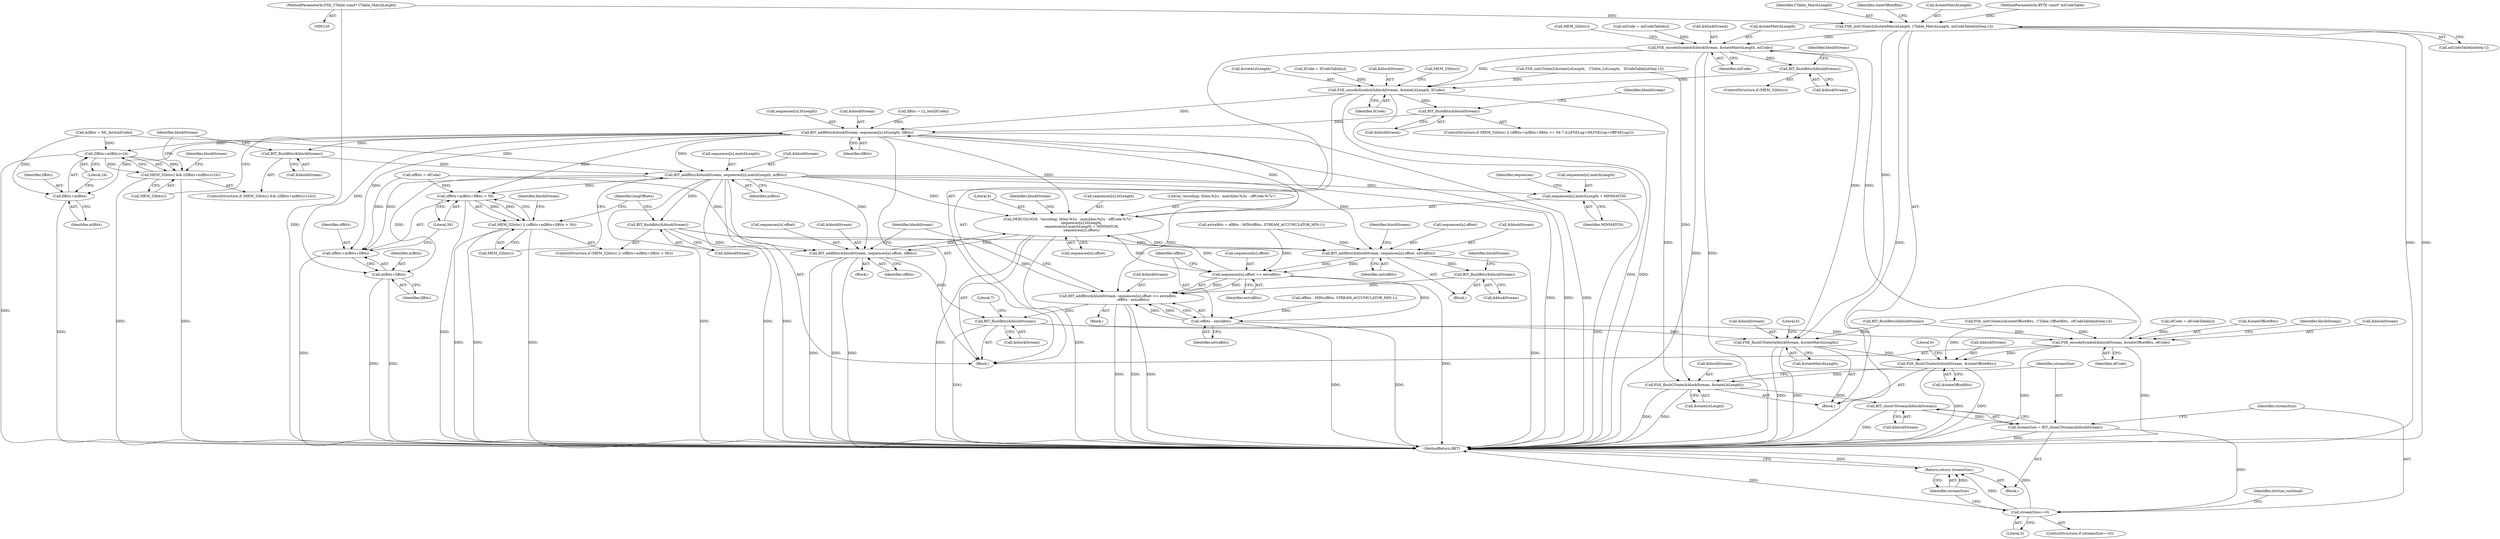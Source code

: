 digraph "0_zstd_3e5cdf1b6a85843e991d7d10f6a2567c15580da0_2@pointer" {
"1000123" [label="(MethodParameterIn,FSE_CTable const* CTable_MatchLength)"];
"1000159" [label="(Call,FSE_initCState2(&stateMatchLength, CTable_MatchLength, mlCodeTable[nbSeq-1]))"];
"1000377" [label="(Call,FSE_encodeSymbol(&blockStream, &stateMatchLength, mlCode))"];
"1000385" [label="(Call,BIT_flushBits(&blockStream))"];
"1000388" [label="(Call,FSE_encodeSymbol(&blockStream, &stateLitLength, llCode))"];
"1000412" [label="(Call,BIT_flushBits(&blockStream))"];
"1000415" [label="(Call,BIT_addBits(&blockStream, sequences[n].litLength, llBits))"];
"1000351" [label="(Call,DEBUGLOG(6, \"encoding: litlen:%2u - matchlen:%2u - offCode:%7u\",\n                        sequences[n].litLength,\n                        sequences[n].matchLength + MINMATCH,\n                        sequences[n].offset))"];
"1000473" [label="(Call,BIT_addBits(&blockStream, sequences[n].offset, extraBits))"];
"1000482" [label="(Call,BIT_flushBits(&blockStream))"];
"1000485" [label="(Call,BIT_addBits(&blockStream, sequences[n].offset >> extraBits,\n                            ofBits - extraBits))"];
"1000509" [label="(Call,BIT_flushBits(&blockStream))"];
"1000371" [label="(Call,FSE_encodeSymbol(&blockStream, &stateOffsetBits, ofCode))"];
"1000541" [label="(Call,FSE_flushCState(&blockStream, &stateOffsetBits))"];
"1000552" [label="(Call,FSE_flushCState(&blockStream, &stateLitLength))"];
"1000561" [label="(Call,BIT_closeCStream(&blockStream))"];
"1000559" [label="(Call,streamSize = BIT_closeCStream(&blockStream))"];
"1000565" [label="(Call,streamSize==0)"];
"1000571" [label="(Return,return streamSize;)"];
"1000530" [label="(Call,FSE_flushCState(&blockStream, &stateMatchLength))"];
"1000488" [label="(Call,sequences[n].offset >> extraBits)"];
"1000495" [label="(Call,ofBits - extraBits)"];
"1000500" [label="(Call,BIT_addBits(&blockStream, sequences[n].offset, ofBits))"];
"1000427" [label="(Call,(llBits+mlBits)>24)"];
"1000425" [label="(Call,MEM_32bits() && ((llBits+mlBits)>24))"];
"1000428" [label="(Call,llBits+mlBits)"];
"1000432" [label="(Call,BIT_flushBits(&blockStream))"];
"1000435" [label="(Call,BIT_addBits(&blockStream, sequences[n].matchLength, mlBits))"];
"1000359" [label="(Call,sequences[n].matchLength + MINMATCH)"];
"1000447" [label="(Call,ofBits+mlBits+llBits > 56)"];
"1000445" [label="(Call,MEM_32bits() || (ofBits+mlBits+llBits > 56))"];
"1000448" [label="(Call,ofBits+mlBits+llBits)"];
"1000450" [label="(Call,mlBits+llBits)"];
"1000454" [label="(Call,BIT_flushBits(&blockStream))"];
"1000389" [label="(Call,&blockStream)"];
"1000386" [label="(Call,&blockStream)"];
"1000378" [label="(Call,&blockStream)"];
"1000359" [label="(Call,sequences[n].matchLength + MINMATCH)"];
"1000560" [label="(Identifier,streamSize)"];
"1000555" [label="(Call,&stateLitLength)"];
"1000425" [label="(Call,MEM_32bits() && ((llBits+mlBits)>24))"];
"1000430" [label="(Identifier,mlBits)"];
"1000177" [label="(Call,FSE_initCState2(&stateLitLength,   CTable_LitLength,   llCodeTable[nbSeq-1]))"];
"1000444" [label="(ControlStructure,if (MEM_32bits() || (ofBits+mlBits+llBits > 56)))"];
"1000456" [label="(Identifier,blockStream)"];
"1000567" [label="(Literal,0)"];
"1000503" [label="(Call,sequences[n].offset)"];
"1000428" [label="(Call,llBits+mlBits)"];
"1000488" [label="(Call,sequences[n].offset >> extraBits)"];
"1000380" [label="(Call,&stateMatchLength)"];
"1000472" [label="(Block,)"];
"1000413" [label="(Call,&blockStream)"];
"1000324" [label="(Call,ofCode = ofCodeTable[n])"];
"1000433" [label="(Call,&blockStream)"];
"1000565" [label="(Call,streamSize==0)"];
"1000541" [label="(Call,FSE_flushCState(&blockStream, &stateOffsetBits))"];
"1000489" [label="(Call,sequences[n].offset)"];
"1000159" [label="(Call,FSE_initCState2(&stateMatchLength, CTable_MatchLength, mlCodeTable[nbSeq-1]))"];
"1000384" [label="(Call,MEM_32bits())"];
"1000377" [label="(Call,FSE_encodeSymbol(&blockStream, &stateMatchLength, mlCode))"];
"1000396" [label="(Call,MEM_32bits())"];
"1000557" [label="(Block,)"];
"1000376" [label="(Identifier,ofCode)"];
"1000374" [label="(Call,&stateOffsetBits)"];
"1000536" [label="(Literal,6)"];
"1000463" [label="(Call,ofBits - MIN(ofBits, STREAM_ACCUMULATOR_MIN-1))"];
"1000451" [label="(Identifier,mlBits)"];
"1000373" [label="(Identifier,blockStream)"];
"1000511" [label="(Identifier,blockStream)"];
"1000385" [label="(Call,BIT_flushBits(&blockStream))"];
"1000432" [label="(Call,BIT_flushBits(&blockStream))"];
"1000448" [label="(Call,ofBits+mlBits+llBits)"];
"1000450" [label="(Call,mlBits+llBits)"];
"1000330" [label="(Call,mlCode = mlCodeTable[n])"];
"1000544" [label="(Call,&stateOffsetBits)"];
"1000170" [label="(Identifier,stateOffsetBits)"];
"1000336" [label="(Call,llBits = LL_bits[llCode])"];
"1000431" [label="(Literal,24)"];
"1000510" [label="(Call,&blockStream)"];
"1000531" [label="(Call,&blockStream)"];
"1000486" [label="(Call,&blockStream)"];
"1000461" [label="(Call,extraBits = ofBits - MIN(ofBits, STREAM_ACCUMULATOR_MIN-1))"];
"1000447" [label="(Call,ofBits+mlBits+llBits > 56)"];
"1000132" [label="(Block,)"];
"1000300" [label="(Call,BIT_flushBits(&blockStream))"];
"1000417" [label="(Identifier,blockStream)"];
"1000382" [label="(Identifier,mlCode)"];
"1000485" [label="(Call,BIT_addBits(&blockStream, sequences[n].offset >> extraBits,\n                            ofBits - extraBits))"];
"1000487" [label="(Identifier,blockStream)"];
"1000412" [label="(Call,BIT_flushBits(&blockStream))"];
"1000168" [label="(Call,FSE_initCState2(&stateOffsetBits,  CTable_OffsetBits,  ofCodeTable[nbSeq-1]))"];
"1000495" [label="(Call,ofBits - extraBits)"];
"1000418" [label="(Call,sequences[n].litLength)"];
"1000513" [label="(Literal,7)"];
"1000390" [label="(Identifier,blockStream)"];
"1000354" [label="(Call,sequences[n].litLength)"];
"1000459" [label="(Block,)"];
"1000427" [label="(Call,(llBits+mlBits)>24)"];
"1000449" [label="(Identifier,ofBits)"];
"1000415" [label="(Call,BIT_addBits(&blockStream, sequences[n].litLength, llBits))"];
"1000553" [label="(Call,&blockStream)"];
"1000496" [label="(Identifier,ofBits)"];
"1000452" [label="(Identifier,llBits)"];
"1000497" [label="(Identifier,extraBits)"];
"1000446" [label="(Call,MEM_32bits())"];
"1000508" [label="(Identifier,ofBits)"];
"1000453" [label="(Literal,56)"];
"1000533" [label="(Call,&stateMatchLength)"];
"1000436" [label="(Call,&blockStream)"];
"1000481" [label="(Identifier,extraBits)"];
"1000484" [label="(Identifier,blockStream)"];
"1000559" [label="(Call,streamSize = BIT_closeCStream(&blockStream))"];
"1000435" [label="(Call,BIT_addBits(&blockStream, sequences[n].matchLength, mlBits))"];
"1000499" [label="(Block,)"];
"1000360" [label="(Call,sequences[n].matchLength)"];
"1000443" [label="(Identifier,mlBits)"];
"1000391" [label="(Call,&stateLitLength)"];
"1000316" [label="(Block,)"];
"1000123" [label="(MethodParameterIn,FSE_CTable const* CTable_MatchLength)"];
"1000160" [label="(Call,&stateMatchLength)"];
"1000445" [label="(Call,MEM_32bits() || (ofBits+mlBits+llBits > 56))"];
"1000366" [label="(Call,sequences[n].offset)"];
"1000501" [label="(Call,&blockStream)"];
"1000383" [label="(ControlStructure,if (MEM_32bits()))"];
"1000552" [label="(Call,FSE_flushCState(&blockStream, &stateLitLength))"];
"1000424" [label="(ControlStructure,if (MEM_32bits() && ((llBits+mlBits)>24)))"];
"1000438" [label="(Call,sequences[n].matchLength)"];
"1000365" [label="(Identifier,MINMATCH)"];
"1000494" [label="(Identifier,extraBits)"];
"1000458" [label="(Identifier,longOffsets)"];
"1000379" [label="(Identifier,blockStream)"];
"1000542" [label="(Call,&blockStream)"];
"1000547" [label="(Literal,6)"];
"1000509" [label="(Call,BIT_flushBits(&blockStream))"];
"1000353" [label="(Literal,\"encoding: litlen:%2u - matchlen:%2u - offCode:%7u\")"];
"1000371" [label="(Call,FSE_encodeSymbol(&blockStream, &stateOffsetBits, ofCode))"];
"1000561" [label="(Call,BIT_closeCStream(&blockStream))"];
"1000564" [label="(ControlStructure,if (streamSize==0))"];
"1000163" [label="(Call,mlCodeTable[nbSeq-1])"];
"1000429" [label="(Identifier,llBits)"];
"1000454" [label="(Call,BIT_flushBits(&blockStream))"];
"1000393" [label="(Identifier,llCode)"];
"1000124" [label="(MethodParameterIn,BYTE const* mlCodeTable)"];
"1000476" [label="(Call,sequences[n].offset)"];
"1000562" [label="(Call,&blockStream)"];
"1000423" [label="(Identifier,llBits)"];
"1000570" [label="(Identifier,dstSize_tooSmall)"];
"1000372" [label="(Call,&blockStream)"];
"1000426" [label="(Call,MEM_32bits())"];
"1000437" [label="(Identifier,blockStream)"];
"1000530" [label="(Call,FSE_flushCState(&blockStream, &stateMatchLength))"];
"1000572" [label="(Identifier,streamSize)"];
"1000482" [label="(Call,BIT_flushBits(&blockStream))"];
"1000483" [label="(Call,&blockStream)"];
"1000473" [label="(Call,BIT_addBits(&blockStream, sequences[n].offset, extraBits))"];
"1000342" [label="(Call,ofBits = ofCode)"];
"1000346" [label="(Call,mlBits = ML_bits[mlCode])"];
"1000566" [label="(Identifier,streamSize)"];
"1000571" [label="(Return,return streamSize;)"];
"1000368" [label="(Identifier,sequences)"];
"1000388" [label="(Call,FSE_encodeSymbol(&blockStream, &stateLitLength, llCode))"];
"1000394" [label="(ControlStructure,if (MEM_32bits() || (ofBits+mlBits+llBits >= 64-7-(LLFSELog+MLFSELog+OffFSELog))))"];
"1000434" [label="(Identifier,blockStream)"];
"1000351" [label="(Call,DEBUGLOG(6, \"encoding: litlen:%2u - matchlen:%2u - offCode:%7u\",\n                        sequences[n].litLength,\n                        sequences[n].matchLength + MINMATCH,\n                        sequences[n].offset))"];
"1000162" [label="(Identifier,CTable_MatchLength)"];
"1000416" [label="(Call,&blockStream)"];
"1000573" [label="(MethodReturn,RET)"];
"1000500" [label="(Call,BIT_addBits(&blockStream, sequences[n].offset, ofBits))"];
"1000318" [label="(Call,llCode = llCodeTable[n])"];
"1000455" [label="(Call,&blockStream)"];
"1000474" [label="(Call,&blockStream)"];
"1000352" [label="(Literal,6)"];
"1000123" -> "1000120"  [label="AST: "];
"1000123" -> "1000573"  [label="DDG: "];
"1000123" -> "1000159"  [label="DDG: "];
"1000159" -> "1000132"  [label="AST: "];
"1000159" -> "1000163"  [label="CFG: "];
"1000160" -> "1000159"  [label="AST: "];
"1000162" -> "1000159"  [label="AST: "];
"1000163" -> "1000159"  [label="AST: "];
"1000170" -> "1000159"  [label="CFG: "];
"1000159" -> "1000573"  [label="DDG: "];
"1000159" -> "1000573"  [label="DDG: "];
"1000159" -> "1000573"  [label="DDG: "];
"1000124" -> "1000159"  [label="DDG: "];
"1000159" -> "1000377"  [label="DDG: "];
"1000159" -> "1000530"  [label="DDG: "];
"1000377" -> "1000316"  [label="AST: "];
"1000377" -> "1000382"  [label="CFG: "];
"1000378" -> "1000377"  [label="AST: "];
"1000380" -> "1000377"  [label="AST: "];
"1000382" -> "1000377"  [label="AST: "];
"1000384" -> "1000377"  [label="CFG: "];
"1000377" -> "1000573"  [label="DDG: "];
"1000377" -> "1000573"  [label="DDG: "];
"1000371" -> "1000377"  [label="DDG: "];
"1000330" -> "1000377"  [label="DDG: "];
"1000377" -> "1000385"  [label="DDG: "];
"1000377" -> "1000388"  [label="DDG: "];
"1000377" -> "1000530"  [label="DDG: "];
"1000385" -> "1000383"  [label="AST: "];
"1000385" -> "1000386"  [label="CFG: "];
"1000386" -> "1000385"  [label="AST: "];
"1000390" -> "1000385"  [label="CFG: "];
"1000385" -> "1000388"  [label="DDG: "];
"1000388" -> "1000316"  [label="AST: "];
"1000388" -> "1000393"  [label="CFG: "];
"1000389" -> "1000388"  [label="AST: "];
"1000391" -> "1000388"  [label="AST: "];
"1000393" -> "1000388"  [label="AST: "];
"1000396" -> "1000388"  [label="CFG: "];
"1000388" -> "1000573"  [label="DDG: "];
"1000388" -> "1000573"  [label="DDG: "];
"1000177" -> "1000388"  [label="DDG: "];
"1000318" -> "1000388"  [label="DDG: "];
"1000388" -> "1000412"  [label="DDG: "];
"1000388" -> "1000415"  [label="DDG: "];
"1000388" -> "1000552"  [label="DDG: "];
"1000412" -> "1000394"  [label="AST: "];
"1000412" -> "1000413"  [label="CFG: "];
"1000413" -> "1000412"  [label="AST: "];
"1000417" -> "1000412"  [label="CFG: "];
"1000412" -> "1000415"  [label="DDG: "];
"1000415" -> "1000316"  [label="AST: "];
"1000415" -> "1000423"  [label="CFG: "];
"1000416" -> "1000415"  [label="AST: "];
"1000418" -> "1000415"  [label="AST: "];
"1000423" -> "1000415"  [label="AST: "];
"1000426" -> "1000415"  [label="CFG: "];
"1000415" -> "1000573"  [label="DDG: "];
"1000415" -> "1000573"  [label="DDG: "];
"1000415" -> "1000573"  [label="DDG: "];
"1000415" -> "1000351"  [label="DDG: "];
"1000351" -> "1000415"  [label="DDG: "];
"1000336" -> "1000415"  [label="DDG: "];
"1000415" -> "1000427"  [label="DDG: "];
"1000415" -> "1000428"  [label="DDG: "];
"1000415" -> "1000432"  [label="DDG: "];
"1000415" -> "1000435"  [label="DDG: "];
"1000415" -> "1000447"  [label="DDG: "];
"1000415" -> "1000448"  [label="DDG: "];
"1000415" -> "1000450"  [label="DDG: "];
"1000351" -> "1000316"  [label="AST: "];
"1000351" -> "1000366"  [label="CFG: "];
"1000352" -> "1000351"  [label="AST: "];
"1000353" -> "1000351"  [label="AST: "];
"1000354" -> "1000351"  [label="AST: "];
"1000359" -> "1000351"  [label="AST: "];
"1000366" -> "1000351"  [label="AST: "];
"1000373" -> "1000351"  [label="CFG: "];
"1000351" -> "1000573"  [label="DDG: "];
"1000351" -> "1000573"  [label="DDG: "];
"1000435" -> "1000351"  [label="DDG: "];
"1000488" -> "1000351"  [label="DDG: "];
"1000500" -> "1000351"  [label="DDG: "];
"1000351" -> "1000473"  [label="DDG: "];
"1000351" -> "1000488"  [label="DDG: "];
"1000351" -> "1000500"  [label="DDG: "];
"1000473" -> "1000472"  [label="AST: "];
"1000473" -> "1000481"  [label="CFG: "];
"1000474" -> "1000473"  [label="AST: "];
"1000476" -> "1000473"  [label="AST: "];
"1000481" -> "1000473"  [label="AST: "];
"1000484" -> "1000473"  [label="CFG: "];
"1000473" -> "1000573"  [label="DDG: "];
"1000454" -> "1000473"  [label="DDG: "];
"1000435" -> "1000473"  [label="DDG: "];
"1000461" -> "1000473"  [label="DDG: "];
"1000473" -> "1000482"  [label="DDG: "];
"1000473" -> "1000488"  [label="DDG: "];
"1000473" -> "1000488"  [label="DDG: "];
"1000482" -> "1000472"  [label="AST: "];
"1000482" -> "1000483"  [label="CFG: "];
"1000483" -> "1000482"  [label="AST: "];
"1000487" -> "1000482"  [label="CFG: "];
"1000482" -> "1000485"  [label="DDG: "];
"1000485" -> "1000459"  [label="AST: "];
"1000485" -> "1000495"  [label="CFG: "];
"1000486" -> "1000485"  [label="AST: "];
"1000488" -> "1000485"  [label="AST: "];
"1000495" -> "1000485"  [label="AST: "];
"1000511" -> "1000485"  [label="CFG: "];
"1000485" -> "1000573"  [label="DDG: "];
"1000485" -> "1000573"  [label="DDG: "];
"1000485" -> "1000573"  [label="DDG: "];
"1000454" -> "1000485"  [label="DDG: "];
"1000435" -> "1000485"  [label="DDG: "];
"1000488" -> "1000485"  [label="DDG: "];
"1000488" -> "1000485"  [label="DDG: "];
"1000495" -> "1000485"  [label="DDG: "];
"1000495" -> "1000485"  [label="DDG: "];
"1000485" -> "1000509"  [label="DDG: "];
"1000509" -> "1000316"  [label="AST: "];
"1000509" -> "1000510"  [label="CFG: "];
"1000510" -> "1000509"  [label="AST: "];
"1000513" -> "1000509"  [label="CFG: "];
"1000509" -> "1000573"  [label="DDG: "];
"1000509" -> "1000371"  [label="DDG: "];
"1000500" -> "1000509"  [label="DDG: "];
"1000509" -> "1000530"  [label="DDG: "];
"1000371" -> "1000316"  [label="AST: "];
"1000371" -> "1000376"  [label="CFG: "];
"1000372" -> "1000371"  [label="AST: "];
"1000374" -> "1000371"  [label="AST: "];
"1000376" -> "1000371"  [label="AST: "];
"1000379" -> "1000371"  [label="CFG: "];
"1000371" -> "1000573"  [label="DDG: "];
"1000371" -> "1000573"  [label="DDG: "];
"1000300" -> "1000371"  [label="DDG: "];
"1000168" -> "1000371"  [label="DDG: "];
"1000324" -> "1000371"  [label="DDG: "];
"1000371" -> "1000541"  [label="DDG: "];
"1000541" -> "1000132"  [label="AST: "];
"1000541" -> "1000544"  [label="CFG: "];
"1000542" -> "1000541"  [label="AST: "];
"1000544" -> "1000541"  [label="AST: "];
"1000547" -> "1000541"  [label="CFG: "];
"1000541" -> "1000573"  [label="DDG: "];
"1000541" -> "1000573"  [label="DDG: "];
"1000530" -> "1000541"  [label="DDG: "];
"1000168" -> "1000541"  [label="DDG: "];
"1000541" -> "1000552"  [label="DDG: "];
"1000552" -> "1000132"  [label="AST: "];
"1000552" -> "1000555"  [label="CFG: "];
"1000553" -> "1000552"  [label="AST: "];
"1000555" -> "1000552"  [label="AST: "];
"1000560" -> "1000552"  [label="CFG: "];
"1000552" -> "1000573"  [label="DDG: "];
"1000552" -> "1000573"  [label="DDG: "];
"1000177" -> "1000552"  [label="DDG: "];
"1000552" -> "1000561"  [label="DDG: "];
"1000561" -> "1000559"  [label="AST: "];
"1000561" -> "1000562"  [label="CFG: "];
"1000562" -> "1000561"  [label="AST: "];
"1000559" -> "1000561"  [label="CFG: "];
"1000561" -> "1000573"  [label="DDG: "];
"1000561" -> "1000559"  [label="DDG: "];
"1000559" -> "1000557"  [label="AST: "];
"1000560" -> "1000559"  [label="AST: "];
"1000566" -> "1000559"  [label="CFG: "];
"1000559" -> "1000573"  [label="DDG: "];
"1000559" -> "1000565"  [label="DDG: "];
"1000565" -> "1000564"  [label="AST: "];
"1000565" -> "1000567"  [label="CFG: "];
"1000566" -> "1000565"  [label="AST: "];
"1000567" -> "1000565"  [label="AST: "];
"1000570" -> "1000565"  [label="CFG: "];
"1000572" -> "1000565"  [label="CFG: "];
"1000565" -> "1000573"  [label="DDG: "];
"1000565" -> "1000573"  [label="DDG: "];
"1000565" -> "1000571"  [label="DDG: "];
"1000571" -> "1000557"  [label="AST: "];
"1000571" -> "1000572"  [label="CFG: "];
"1000572" -> "1000571"  [label="AST: "];
"1000573" -> "1000571"  [label="CFG: "];
"1000571" -> "1000573"  [label="DDG: "];
"1000572" -> "1000571"  [label="DDG: "];
"1000530" -> "1000132"  [label="AST: "];
"1000530" -> "1000533"  [label="CFG: "];
"1000531" -> "1000530"  [label="AST: "];
"1000533" -> "1000530"  [label="AST: "];
"1000536" -> "1000530"  [label="CFG: "];
"1000530" -> "1000573"  [label="DDG: "];
"1000530" -> "1000573"  [label="DDG: "];
"1000300" -> "1000530"  [label="DDG: "];
"1000488" -> "1000494"  [label="CFG: "];
"1000489" -> "1000488"  [label="AST: "];
"1000494" -> "1000488"  [label="AST: "];
"1000496" -> "1000488"  [label="CFG: "];
"1000488" -> "1000573"  [label="DDG: "];
"1000461" -> "1000488"  [label="DDG: "];
"1000488" -> "1000495"  [label="DDG: "];
"1000495" -> "1000497"  [label="CFG: "];
"1000496" -> "1000495"  [label="AST: "];
"1000497" -> "1000495"  [label="AST: "];
"1000495" -> "1000573"  [label="DDG: "];
"1000495" -> "1000573"  [label="DDG: "];
"1000463" -> "1000495"  [label="DDG: "];
"1000500" -> "1000499"  [label="AST: "];
"1000500" -> "1000508"  [label="CFG: "];
"1000501" -> "1000500"  [label="AST: "];
"1000503" -> "1000500"  [label="AST: "];
"1000508" -> "1000500"  [label="AST: "];
"1000511" -> "1000500"  [label="CFG: "];
"1000500" -> "1000573"  [label="DDG: "];
"1000500" -> "1000573"  [label="DDG: "];
"1000500" -> "1000573"  [label="DDG: "];
"1000454" -> "1000500"  [label="DDG: "];
"1000435" -> "1000500"  [label="DDG: "];
"1000342" -> "1000500"  [label="DDG: "];
"1000427" -> "1000425"  [label="AST: "];
"1000427" -> "1000431"  [label="CFG: "];
"1000428" -> "1000427"  [label="AST: "];
"1000431" -> "1000427"  [label="AST: "];
"1000425" -> "1000427"  [label="CFG: "];
"1000427" -> "1000573"  [label="DDG: "];
"1000427" -> "1000425"  [label="DDG: "];
"1000427" -> "1000425"  [label="DDG: "];
"1000346" -> "1000427"  [label="DDG: "];
"1000425" -> "1000424"  [label="AST: "];
"1000425" -> "1000426"  [label="CFG: "];
"1000426" -> "1000425"  [label="AST: "];
"1000434" -> "1000425"  [label="CFG: "];
"1000437" -> "1000425"  [label="CFG: "];
"1000425" -> "1000573"  [label="DDG: "];
"1000425" -> "1000573"  [label="DDG: "];
"1000428" -> "1000430"  [label="CFG: "];
"1000429" -> "1000428"  [label="AST: "];
"1000430" -> "1000428"  [label="AST: "];
"1000431" -> "1000428"  [label="CFG: "];
"1000428" -> "1000573"  [label="DDG: "];
"1000346" -> "1000428"  [label="DDG: "];
"1000432" -> "1000424"  [label="AST: "];
"1000432" -> "1000433"  [label="CFG: "];
"1000433" -> "1000432"  [label="AST: "];
"1000437" -> "1000432"  [label="CFG: "];
"1000432" -> "1000435"  [label="DDG: "];
"1000435" -> "1000316"  [label="AST: "];
"1000435" -> "1000443"  [label="CFG: "];
"1000436" -> "1000435"  [label="AST: "];
"1000438" -> "1000435"  [label="AST: "];
"1000443" -> "1000435"  [label="AST: "];
"1000446" -> "1000435"  [label="CFG: "];
"1000435" -> "1000573"  [label="DDG: "];
"1000435" -> "1000573"  [label="DDG: "];
"1000435" -> "1000573"  [label="DDG: "];
"1000435" -> "1000359"  [label="DDG: "];
"1000346" -> "1000435"  [label="DDG: "];
"1000435" -> "1000447"  [label="DDG: "];
"1000435" -> "1000448"  [label="DDG: "];
"1000435" -> "1000450"  [label="DDG: "];
"1000435" -> "1000454"  [label="DDG: "];
"1000359" -> "1000365"  [label="CFG: "];
"1000360" -> "1000359"  [label="AST: "];
"1000365" -> "1000359"  [label="AST: "];
"1000368" -> "1000359"  [label="CFG: "];
"1000359" -> "1000573"  [label="DDG: "];
"1000447" -> "1000445"  [label="AST: "];
"1000447" -> "1000453"  [label="CFG: "];
"1000448" -> "1000447"  [label="AST: "];
"1000453" -> "1000447"  [label="AST: "];
"1000445" -> "1000447"  [label="CFG: "];
"1000447" -> "1000573"  [label="DDG: "];
"1000447" -> "1000445"  [label="DDG: "];
"1000447" -> "1000445"  [label="DDG: "];
"1000342" -> "1000447"  [label="DDG: "];
"1000445" -> "1000444"  [label="AST: "];
"1000445" -> "1000446"  [label="CFG: "];
"1000446" -> "1000445"  [label="AST: "];
"1000456" -> "1000445"  [label="CFG: "];
"1000458" -> "1000445"  [label="CFG: "];
"1000445" -> "1000573"  [label="DDG: "];
"1000445" -> "1000573"  [label="DDG: "];
"1000445" -> "1000573"  [label="DDG: "];
"1000448" -> "1000450"  [label="CFG: "];
"1000449" -> "1000448"  [label="AST: "];
"1000450" -> "1000448"  [label="AST: "];
"1000453" -> "1000448"  [label="CFG: "];
"1000448" -> "1000573"  [label="DDG: "];
"1000342" -> "1000448"  [label="DDG: "];
"1000450" -> "1000452"  [label="CFG: "];
"1000451" -> "1000450"  [label="AST: "];
"1000452" -> "1000450"  [label="AST: "];
"1000450" -> "1000573"  [label="DDG: "];
"1000450" -> "1000573"  [label="DDG: "];
"1000454" -> "1000444"  [label="AST: "];
"1000454" -> "1000455"  [label="CFG: "];
"1000455" -> "1000454"  [label="AST: "];
"1000458" -> "1000454"  [label="CFG: "];
}

